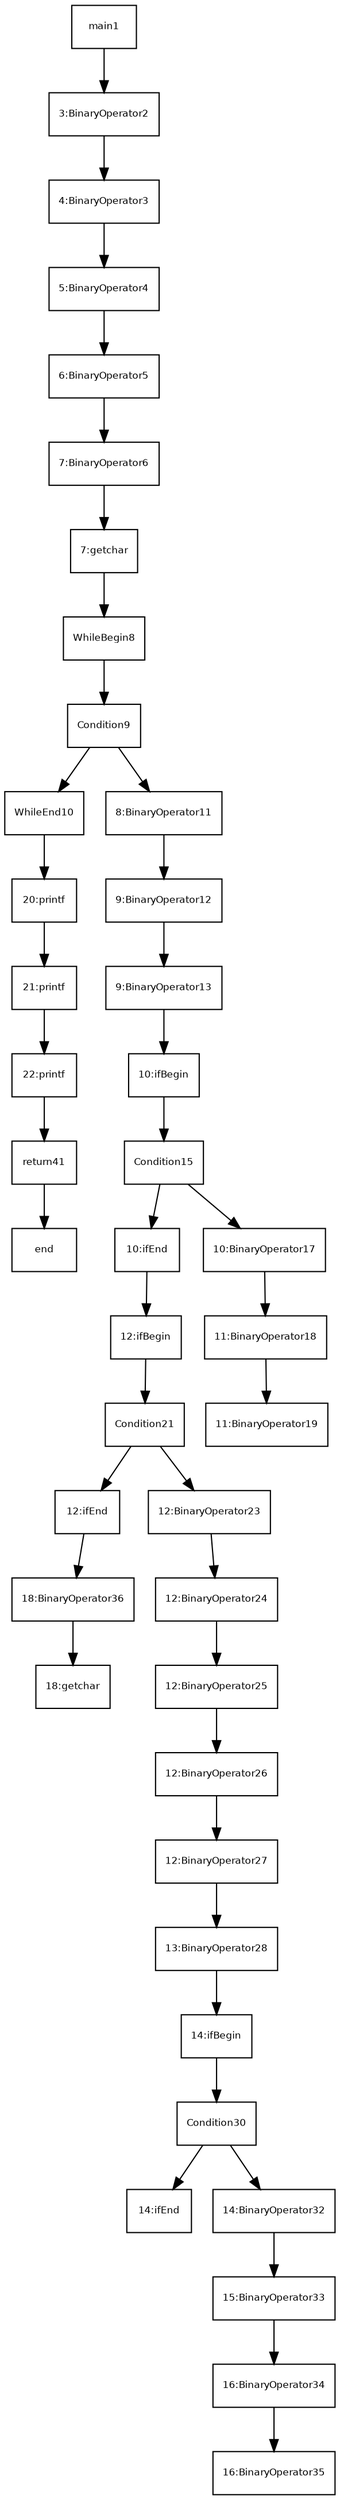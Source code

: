 
        digraph G {
                fontname = "Bitstream Vera Sans"
                fontsize = 8

                node [
                        fontname = "Bitstream Vera Sans"
                        fontsize = 8
                        shape = "record"
                ]

                edge [
                        fontname = "Bitstream Vera Sans"
                        fontsize = 8
                ] 


        main1 [label="main1"]
BinaryOperator2 [label="3:BinaryOperator2"]
main1 -> BinaryOperator2
BinaryOperator3 [label="4:BinaryOperator3"]
BinaryOperator2 -> BinaryOperator3
BinaryOperator4 [label="5:BinaryOperator4"]
BinaryOperator3 -> BinaryOperator4
BinaryOperator5 [label="6:BinaryOperator5"]
BinaryOperator4 -> BinaryOperator5
BinaryOperator6 [label="7:BinaryOperator6"]
BinaryOperator5 -> BinaryOperator6
callExpr7 [label="7:getchar"]
BinaryOperator6 -> callExpr7
WhileBegin8 [label="WhileBegin8"]
callExpr7 -> WhileBegin8
Condition9 [label="Condition9"]
WhileBegin8 -> Condition9
WhileEnd10 [label="WhileEnd10"]
Condition9 -> WhileEnd10
BinaryOperator11 [label="8:BinaryOperator11"]
Condition9 -> BinaryOperator11
BinaryOperator12 [label="9:BinaryOperator12"]
BinaryOperator11 -> BinaryOperator12
BinaryOperator13 [label="9:BinaryOperator13"]
BinaryOperator12 -> BinaryOperator13
ifBegin14 [label="10:ifBegin"]
BinaryOperator13 -> ifBegin14
Condition15 [label="Condition15"]
ifBegin14 -> Condition15
ifEnd16 [label="10:ifEnd"]
Condition15 -> ifEnd16
BinaryOperator17 [label="10:BinaryOperator17"]
Condition15 -> BinaryOperator17
BinaryOperator18 [label="11:BinaryOperator18"]
BinaryOperator17 -> BinaryOperator18
BinaryOperator19 [label="11:BinaryOperator19"]
BinaryOperator18 -> BinaryOperator19
ifBegin20 [label="12:ifBegin"]
ifEnd16 -> ifBegin20
Condition21 [label="Condition21"]
ifBegin20 -> Condition21
ifEnd22 [label="12:ifEnd"]
Condition21 -> ifEnd22
BinaryOperator23 [label="12:BinaryOperator23"]
Condition21 -> BinaryOperator23
BinaryOperator24 [label="12:BinaryOperator24"]
BinaryOperator23 -> BinaryOperator24
BinaryOperator25 [label="12:BinaryOperator25"]
BinaryOperator24 -> BinaryOperator25
BinaryOperator26 [label="12:BinaryOperator26"]
BinaryOperator25 -> BinaryOperator26
BinaryOperator27 [label="12:BinaryOperator27"]
BinaryOperator26 -> BinaryOperator27
BinaryOperator28 [label="13:BinaryOperator28"]
BinaryOperator27 -> BinaryOperator28
ifBegin29 [label="14:ifBegin"]
BinaryOperator28 -> ifBegin29
Condition30 [label="Condition30"]
ifBegin29 -> Condition30
ifEnd31 [label="14:ifEnd"]
Condition30 -> ifEnd31
BinaryOperator32 [label="14:BinaryOperator32"]
Condition30 -> BinaryOperator32
BinaryOperator33 [label="15:BinaryOperator33"]
BinaryOperator32 -> BinaryOperator33
BinaryOperator34 [label="16:BinaryOperator34"]
BinaryOperator33 -> BinaryOperator34
BinaryOperator35 [label="16:BinaryOperator35"]
BinaryOperator34 -> BinaryOperator35
BinaryOperator36 [label="18:BinaryOperator36"]
ifEnd22 -> BinaryOperator36
callExpr37 [label="18:getchar"]
BinaryOperator36 -> callExpr37
callExpr38 [label="20:printf"]
WhileEnd10 -> callExpr38
callExpr39 [label="21:printf"]
callExpr38 -> callExpr39
callExpr40 [label="22:printf"]
callExpr39 -> callExpr40
return41 [label="return41"]
callExpr40 -> return41
end [label="end"]
return41 -> end

}